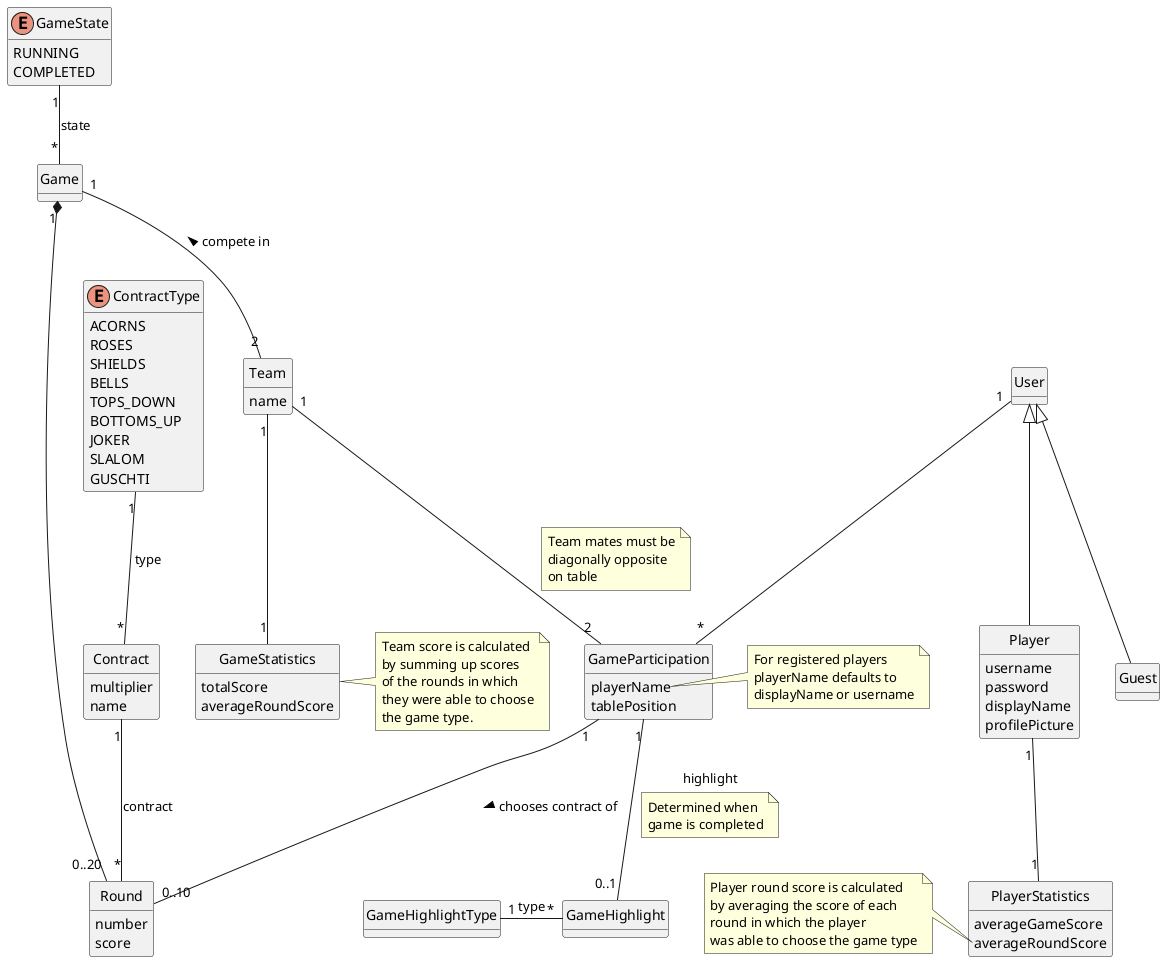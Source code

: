 @startuml domain model

hide class circle
hide empty methods

class User {
}

class Game {
}

class GameStatistics {
    totalScore
    averageRoundScore
}

note right
    Team score is calculated
    by summing up scores
    of the rounds in which
    they were able to choose
    the game type.
end note

class Player {
    username
    password
    displayName
    profilePicture
}

class PlayerStatistics {
    averageGameScore
    averageRoundScore
}

note left of PlayerStatistics::averageRoundScore
    Player round score is calculated
    by averaging the score of each
    round in which the player
    was able to choose the game type
end note

class GameParticipation {
    playerName
    tablePosition
}

note right of GameParticipation::playerName
    For registered players
    playerName defaults to
    displayName or username
end note

class Round {
    number
    score
}

class Contract {
    multiplier
    name
}

class Team {
    name
}

class GameHighlight {
}

class GameHighlightType {
}

enum GameState {
    RUNNING
    COMPLETED
}

enum ContractType {
    ACORNS
    ROSES
    SHIELDS
    BELLS
    TOPS_DOWN
    BOTTOMS_UP
    JOKER
    SLALOM
    GUSCHTI
}

User <|-- Player
User <|-- Guest
User "1" -- "*" GameParticipation
Team "1" -- "2" GameParticipation
note on link
    Team mates must be
    diagonally opposite
    on table
end note

Game "1" --  "2" Team  : compete in <
Game "1" *-- "0..20" Round
GameState "1" -- "*" Game  : state
Contract "1" -- "*" Round  : contract
ContractType "1" -- "*" Contract : type

GameParticipation "1" -- "0..10" Round : chooses contract of >

GameParticipation "1" -- "0..1" GameHighlight : highlight
note on link
    Determined when
    game is completed
end note
GameHighlightType "1" --r "*" GameHighlight  : type

Team "1" --  "1" GameStatistics
Player "1" -- "1"PlayerStatistics

@enduml
